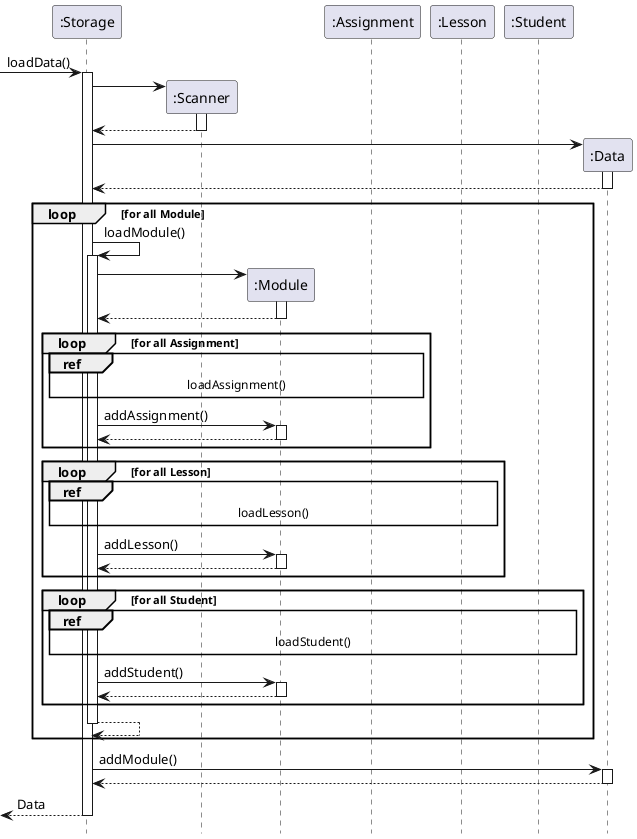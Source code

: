 @startuml

hide footbox

participant ":Storage" as Storage
participant ":Scanner" as Scanner
participant ":Module" as Module
participant ":Assignment" as Assignment
participant ":Lesson" as Lesson
participant ":Student" as Student
participant ":Data" as Data

[-> Storage : loadData()

activate Storage
Storage -> Scanner **
activate Scanner
Scanner --> Storage
deactivate Scanner

Storage -> Data **
activate Data
Data --> Storage
deactivate Data

loop for all Module

    Storage -> Storage : loadModule()
    activate Storage
    Storage -> Module **
    activate Module
    Module --> Storage
    deactivate Module

    loop for all Assignment
        ref over Storage, Assignment : loadAssignment()
        Storage -> Module : addAssignment()
        activate Module
        Module --> Storage
        deactivate Module
    end

    loop for all Lesson
        ref over Storage, Lesson : loadLesson()
        Storage -> Module : addLesson()
        activate Module
        Module --> Storage
        deactivate Module
    end

    loop for all Student
        ref over Storage, Student : loadStudent()
        Storage -> Module : addStudent()
        activate Module
        Module --> Storage
        deactivate Module
    end

Storage --> Storage
deactivate Storage

end
deactivate Module

Storage -> Data : addModule()
activate Data
Data --> Storage
deactivate Data

[<-- Storage : Data
deactivate Storage

@enduml